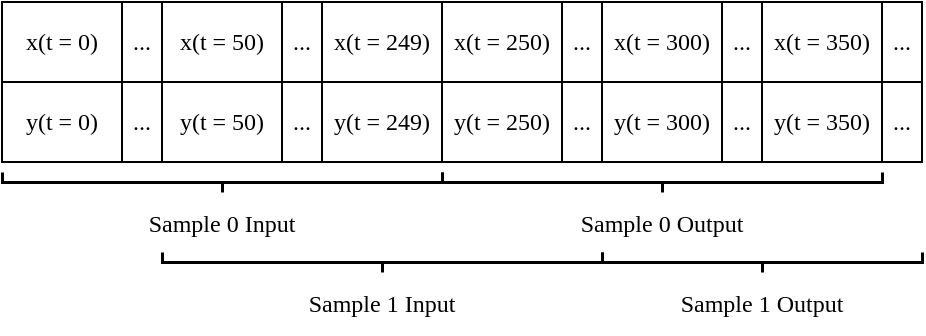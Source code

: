 <mxfile version="19.0.2" type="github">
  <diagram id="U_GDBTo5VG5hcJ3HHBJ4" name="Page-1">
    <mxGraphModel dx="575" dy="433" grid="1" gridSize="10" guides="1" tooltips="1" connect="1" arrows="1" fold="1" page="1" pageScale="1" pageWidth="827" pageHeight="1169" math="0" shadow="0">
      <root>
        <mxCell id="0" />
        <mxCell id="1" parent="0" />
        <mxCell id="BB27fuwjgBe4qtjf1dp3-1" value="&lt;font style=&quot;font-size: 12px;&quot;&gt;x(t = 300)&lt;/font&gt;" style="rounded=0;whiteSpace=wrap;html=1;fontFamily=Tahoma;fontSize=12;" parent="1" vertex="1">
          <mxGeometry x="460" y="80" width="60" height="40" as="geometry" />
        </mxCell>
        <mxCell id="BB27fuwjgBe4qtjf1dp3-2" value="&lt;font style=&quot;font-size: 12px;&quot;&gt;x(t = 250)&lt;/font&gt;" style="rounded=0;whiteSpace=wrap;html=1;fontFamily=Tahoma;fontSize=12;" parent="1" vertex="1">
          <mxGeometry x="380" y="80" width="60" height="40" as="geometry" />
        </mxCell>
        <mxCell id="BB27fuwjgBe4qtjf1dp3-3" value="..." style="rounded=0;whiteSpace=wrap;html=1;fontFamily=Tahoma;fontSize=12;" parent="1" vertex="1">
          <mxGeometry x="440" y="80" width="20" height="40" as="geometry" />
        </mxCell>
        <mxCell id="BB27fuwjgBe4qtjf1dp3-4" value="..." style="rounded=0;whiteSpace=wrap;html=1;fontFamily=Tahoma;fontSize=12;" parent="1" vertex="1">
          <mxGeometry x="220" y="80" width="20" height="40" as="geometry" />
        </mxCell>
        <mxCell id="BB27fuwjgBe4qtjf1dp3-5" value="&lt;font style=&quot;font-size: 12px;&quot;&gt;x(t = 249)&lt;/font&gt;" style="rounded=0;whiteSpace=wrap;html=1;fontFamily=Tahoma;fontSize=12;" parent="1" vertex="1">
          <mxGeometry x="320" y="80" width="60" height="40" as="geometry" />
        </mxCell>
        <mxCell id="BB27fuwjgBe4qtjf1dp3-6" value="&lt;font style=&quot;font-size: 12px;&quot;&gt;x(t = 50)&lt;/font&gt;" style="rounded=0;whiteSpace=wrap;html=1;fontFamily=Tahoma;fontSize=12;" parent="1" vertex="1">
          <mxGeometry x="240" y="80" width="60" height="40" as="geometry" />
        </mxCell>
        <mxCell id="BB27fuwjgBe4qtjf1dp3-7" value="&lt;font style=&quot;font-size: 12px;&quot;&gt;x(t = 0)&lt;/font&gt;" style="rounded=0;whiteSpace=wrap;html=1;fontFamily=Tahoma;fontSize=12;" parent="1" vertex="1">
          <mxGeometry x="160" y="80" width="60" height="40" as="geometry" />
        </mxCell>
        <mxCell id="BB27fuwjgBe4qtjf1dp3-8" value="..." style="rounded=0;whiteSpace=wrap;html=1;fontFamily=Tahoma;fontSize=12;" parent="1" vertex="1">
          <mxGeometry x="520" y="80" width="20" height="40" as="geometry" />
        </mxCell>
        <mxCell id="BB27fuwjgBe4qtjf1dp3-9" value="&lt;font style=&quot;font-size: 12px;&quot;&gt;x(t = 350)&lt;/font&gt;" style="rounded=0;whiteSpace=wrap;html=1;fontFamily=Tahoma;fontSize=12;" parent="1" vertex="1">
          <mxGeometry x="540" y="80" width="60" height="40" as="geometry" />
        </mxCell>
        <mxCell id="BB27fuwjgBe4qtjf1dp3-10" value="..." style="rounded=0;whiteSpace=wrap;html=1;fontFamily=Tahoma;fontSize=12;" parent="1" vertex="1">
          <mxGeometry x="600" y="80" width="20" height="40" as="geometry" />
        </mxCell>
        <mxCell id="BB27fuwjgBe4qtjf1dp3-11" value="..." style="rounded=0;whiteSpace=wrap;html=1;fontFamily=Tahoma;fontSize=12;" parent="1" vertex="1">
          <mxGeometry x="300" y="80" width="20" height="40" as="geometry" />
        </mxCell>
        <mxCell id="BB27fuwjgBe4qtjf1dp3-12" value="y&lt;font style=&quot;font-size: 12px;&quot;&gt;(t = 300)&lt;/font&gt;" style="rounded=0;whiteSpace=wrap;html=1;fontFamily=Tahoma;fontSize=12;" parent="1" vertex="1">
          <mxGeometry x="460" y="120" width="60" height="40" as="geometry" />
        </mxCell>
        <mxCell id="BB27fuwjgBe4qtjf1dp3-13" value="y&lt;font style=&quot;font-size: 12px;&quot;&gt;(t = 250)&lt;/font&gt;" style="rounded=0;whiteSpace=wrap;html=1;fontFamily=Tahoma;fontSize=12;" parent="1" vertex="1">
          <mxGeometry x="380" y="120" width="60" height="40" as="geometry" />
        </mxCell>
        <mxCell id="BB27fuwjgBe4qtjf1dp3-14" value="..." style="rounded=0;whiteSpace=wrap;html=1;fontFamily=Tahoma;fontSize=12;" parent="1" vertex="1">
          <mxGeometry x="440" y="120" width="20" height="40" as="geometry" />
        </mxCell>
        <mxCell id="BB27fuwjgBe4qtjf1dp3-15" value="..." style="rounded=0;whiteSpace=wrap;html=1;fontFamily=Tahoma;fontSize=12;" parent="1" vertex="1">
          <mxGeometry x="220" y="120" width="20" height="40" as="geometry" />
        </mxCell>
        <mxCell id="BB27fuwjgBe4qtjf1dp3-16" value="y&lt;font style=&quot;font-size: 12px;&quot;&gt;(t = 249)&lt;/font&gt;" style="rounded=0;whiteSpace=wrap;html=1;fontFamily=Tahoma;fontSize=12;" parent="1" vertex="1">
          <mxGeometry x="320" y="120" width="60" height="40" as="geometry" />
        </mxCell>
        <mxCell id="BB27fuwjgBe4qtjf1dp3-17" value="y&lt;font style=&quot;font-size: 12px;&quot;&gt;(t = 50)&lt;/font&gt;" style="rounded=0;whiteSpace=wrap;html=1;fontFamily=Tahoma;fontSize=12;" parent="1" vertex="1">
          <mxGeometry x="240" y="120" width="60" height="40" as="geometry" />
        </mxCell>
        <mxCell id="BB27fuwjgBe4qtjf1dp3-18" value="y&lt;font style=&quot;font-size: 12px;&quot;&gt;(t = 0)&lt;/font&gt;" style="rounded=0;whiteSpace=wrap;html=1;fontFamily=Tahoma;fontSize=12;" parent="1" vertex="1">
          <mxGeometry x="160" y="120" width="60" height="40" as="geometry" />
        </mxCell>
        <mxCell id="BB27fuwjgBe4qtjf1dp3-19" value="..." style="rounded=0;whiteSpace=wrap;html=1;fontFamily=Tahoma;fontSize=12;" parent="1" vertex="1">
          <mxGeometry x="520" y="120" width="20" height="40" as="geometry" />
        </mxCell>
        <mxCell id="BB27fuwjgBe4qtjf1dp3-20" value="y&lt;font style=&quot;font-size: 12px;&quot;&gt;(t = 350)&lt;/font&gt;" style="rounded=0;whiteSpace=wrap;html=1;fontFamily=Tahoma;fontSize=12;" parent="1" vertex="1">
          <mxGeometry x="540" y="120" width="60" height="40" as="geometry" />
        </mxCell>
        <mxCell id="BB27fuwjgBe4qtjf1dp3-21" value="..." style="rounded=0;whiteSpace=wrap;html=1;fontFamily=Tahoma;fontSize=12;" parent="1" vertex="1">
          <mxGeometry x="600" y="120" width="20" height="40" as="geometry" />
        </mxCell>
        <mxCell id="BB27fuwjgBe4qtjf1dp3-22" value="..." style="rounded=0;whiteSpace=wrap;html=1;fontFamily=Tahoma;fontSize=12;" parent="1" vertex="1">
          <mxGeometry x="300" y="120" width="20" height="40" as="geometry" />
        </mxCell>
        <mxCell id="BB27fuwjgBe4qtjf1dp3-23" value="" style="strokeWidth=1.5;html=1;shape=mxgraph.flowchart.annotation_2;align=left;labelPosition=right;pointerEvents=1;fontSize=12;rotation=-90;fontFamily=Tahoma;" parent="1" vertex="1">
          <mxGeometry x="265" y="60" width="10" height="220" as="geometry" />
        </mxCell>
        <mxCell id="BB27fuwjgBe4qtjf1dp3-24" value="Sample 0 Input" style="text;html=1;strokeColor=none;fillColor=none;align=center;verticalAlign=middle;whiteSpace=wrap;rounded=0;fontSize=12;fontFamily=Tahoma;" parent="1" vertex="1">
          <mxGeometry x="217.03" y="176" width="105.94" height="30" as="geometry" />
        </mxCell>
        <mxCell id="BB27fuwjgBe4qtjf1dp3-26" value="Sample 0 Output" style="text;html=1;strokeColor=none;fillColor=none;align=center;verticalAlign=middle;whiteSpace=wrap;rounded=0;fontSize=12;fontFamily=Tahoma;" parent="1" vertex="1">
          <mxGeometry x="440" y="176" width="100" height="30" as="geometry" />
        </mxCell>
        <mxCell id="BB27fuwjgBe4qtjf1dp3-28" value="Sample 1 Input" style="text;html=1;strokeColor=none;fillColor=none;align=center;verticalAlign=middle;whiteSpace=wrap;rounded=0;fontSize=12;fontFamily=Tahoma;" parent="1" vertex="1">
          <mxGeometry x="302.03" y="216" width="95.94" height="30" as="geometry" />
        </mxCell>
        <mxCell id="BB27fuwjgBe4qtjf1dp3-30" value="Sample 1 Output" style="text;html=1;strokeColor=none;fillColor=none;align=center;verticalAlign=middle;whiteSpace=wrap;rounded=0;fontSize=12;fontFamily=Tahoma;" parent="1" vertex="1">
          <mxGeometry x="490" y="216" width="100" height="30" as="geometry" />
        </mxCell>
        <mxCell id="0HNvvGG55G2cPewQk-Xg-3" value="" style="strokeWidth=1.5;html=1;shape=mxgraph.flowchart.annotation_2;align=left;labelPosition=right;pointerEvents=1;fontSize=12;rotation=-90;fontFamily=Tahoma;" parent="1" vertex="1">
          <mxGeometry x="345" y="100" width="10" height="220" as="geometry" />
        </mxCell>
        <mxCell id="0HNvvGG55G2cPewQk-Xg-4" value="" style="strokeWidth=1.5;html=1;shape=mxgraph.flowchart.annotation_2;align=left;labelPosition=right;pointerEvents=1;fontSize=12;rotation=-90;fontFamily=Tahoma;" parent="1" vertex="1">
          <mxGeometry x="485" y="60" width="10" height="220" as="geometry" />
        </mxCell>
        <mxCell id="0HNvvGG55G2cPewQk-Xg-5" value="" style="strokeWidth=1.5;html=1;shape=mxgraph.flowchart.annotation_2;align=left;labelPosition=right;pointerEvents=1;fontSize=12;rotation=-90;fontFamily=Tahoma;" parent="1" vertex="1">
          <mxGeometry x="535" y="130" width="10" height="160" as="geometry" />
        </mxCell>
      </root>
    </mxGraphModel>
  </diagram>
</mxfile>
